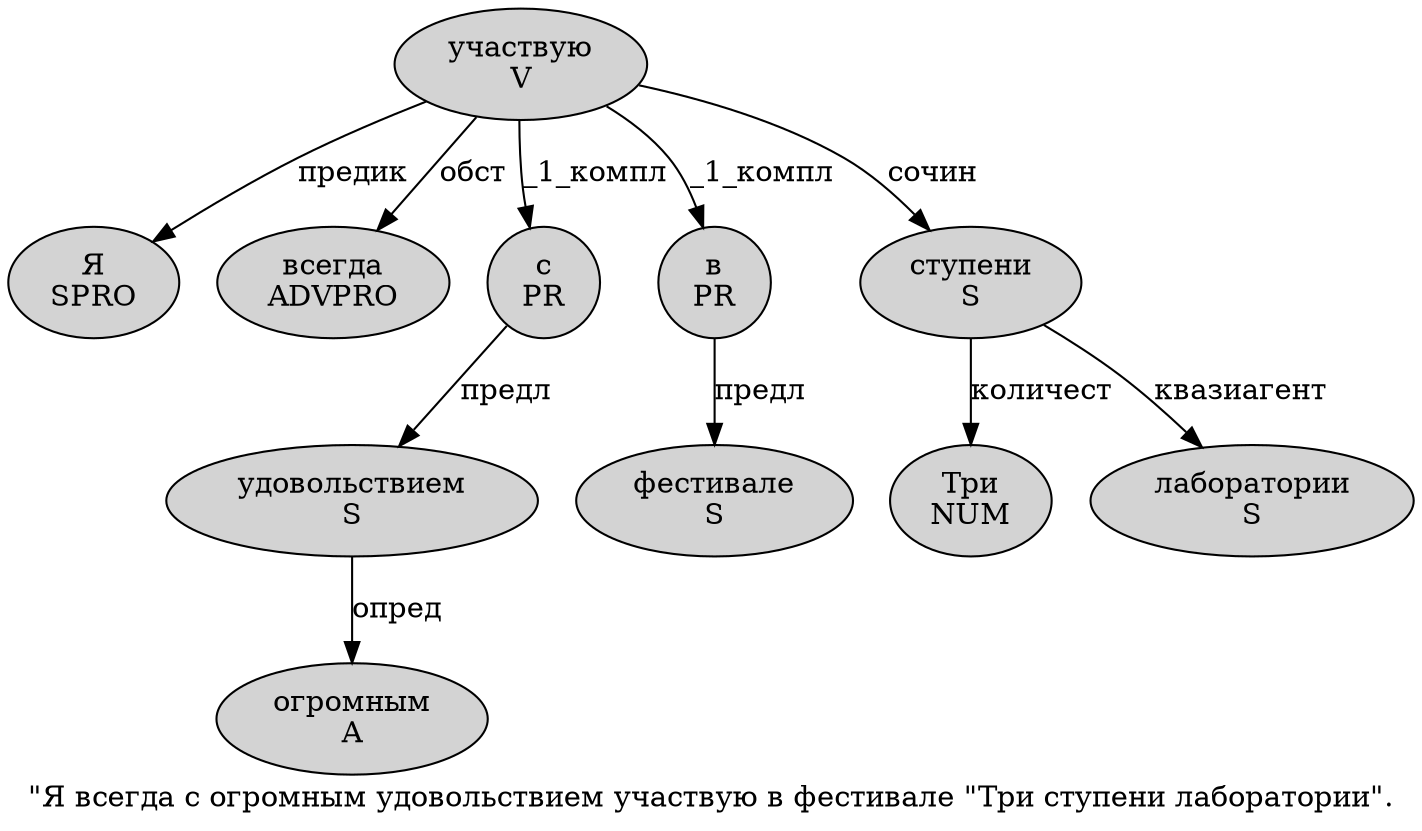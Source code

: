 digraph SENTENCE_709 {
	graph [label="\"Я всегда с огромным удовольствием участвую в фестивале \"Три ступени лаборатории\"."]
	node [style=filled]
		1 [label="Я
SPRO" color="" fillcolor=lightgray penwidth=1 shape=ellipse]
		2 [label="всегда
ADVPRO" color="" fillcolor=lightgray penwidth=1 shape=ellipse]
		3 [label="с
PR" color="" fillcolor=lightgray penwidth=1 shape=ellipse]
		4 [label="огромным
A" color="" fillcolor=lightgray penwidth=1 shape=ellipse]
		5 [label="удовольствием
S" color="" fillcolor=lightgray penwidth=1 shape=ellipse]
		6 [label="участвую
V" color="" fillcolor=lightgray penwidth=1 shape=ellipse]
		7 [label="в
PR" color="" fillcolor=lightgray penwidth=1 shape=ellipse]
		8 [label="фестивале
S" color="" fillcolor=lightgray penwidth=1 shape=ellipse]
		10 [label="Три
NUM" color="" fillcolor=lightgray penwidth=1 shape=ellipse]
		11 [label="ступени
S" color="" fillcolor=lightgray penwidth=1 shape=ellipse]
		12 [label="лаборатории
S" color="" fillcolor=lightgray penwidth=1 shape=ellipse]
			6 -> 1 [label="предик"]
			6 -> 2 [label="обст"]
			6 -> 3 [label="_1_компл"]
			6 -> 7 [label="_1_компл"]
			6 -> 11 [label="сочин"]
			5 -> 4 [label="опред"]
			11 -> 10 [label="количест"]
			11 -> 12 [label="квазиагент"]
			3 -> 5 [label="предл"]
			7 -> 8 [label="предл"]
}